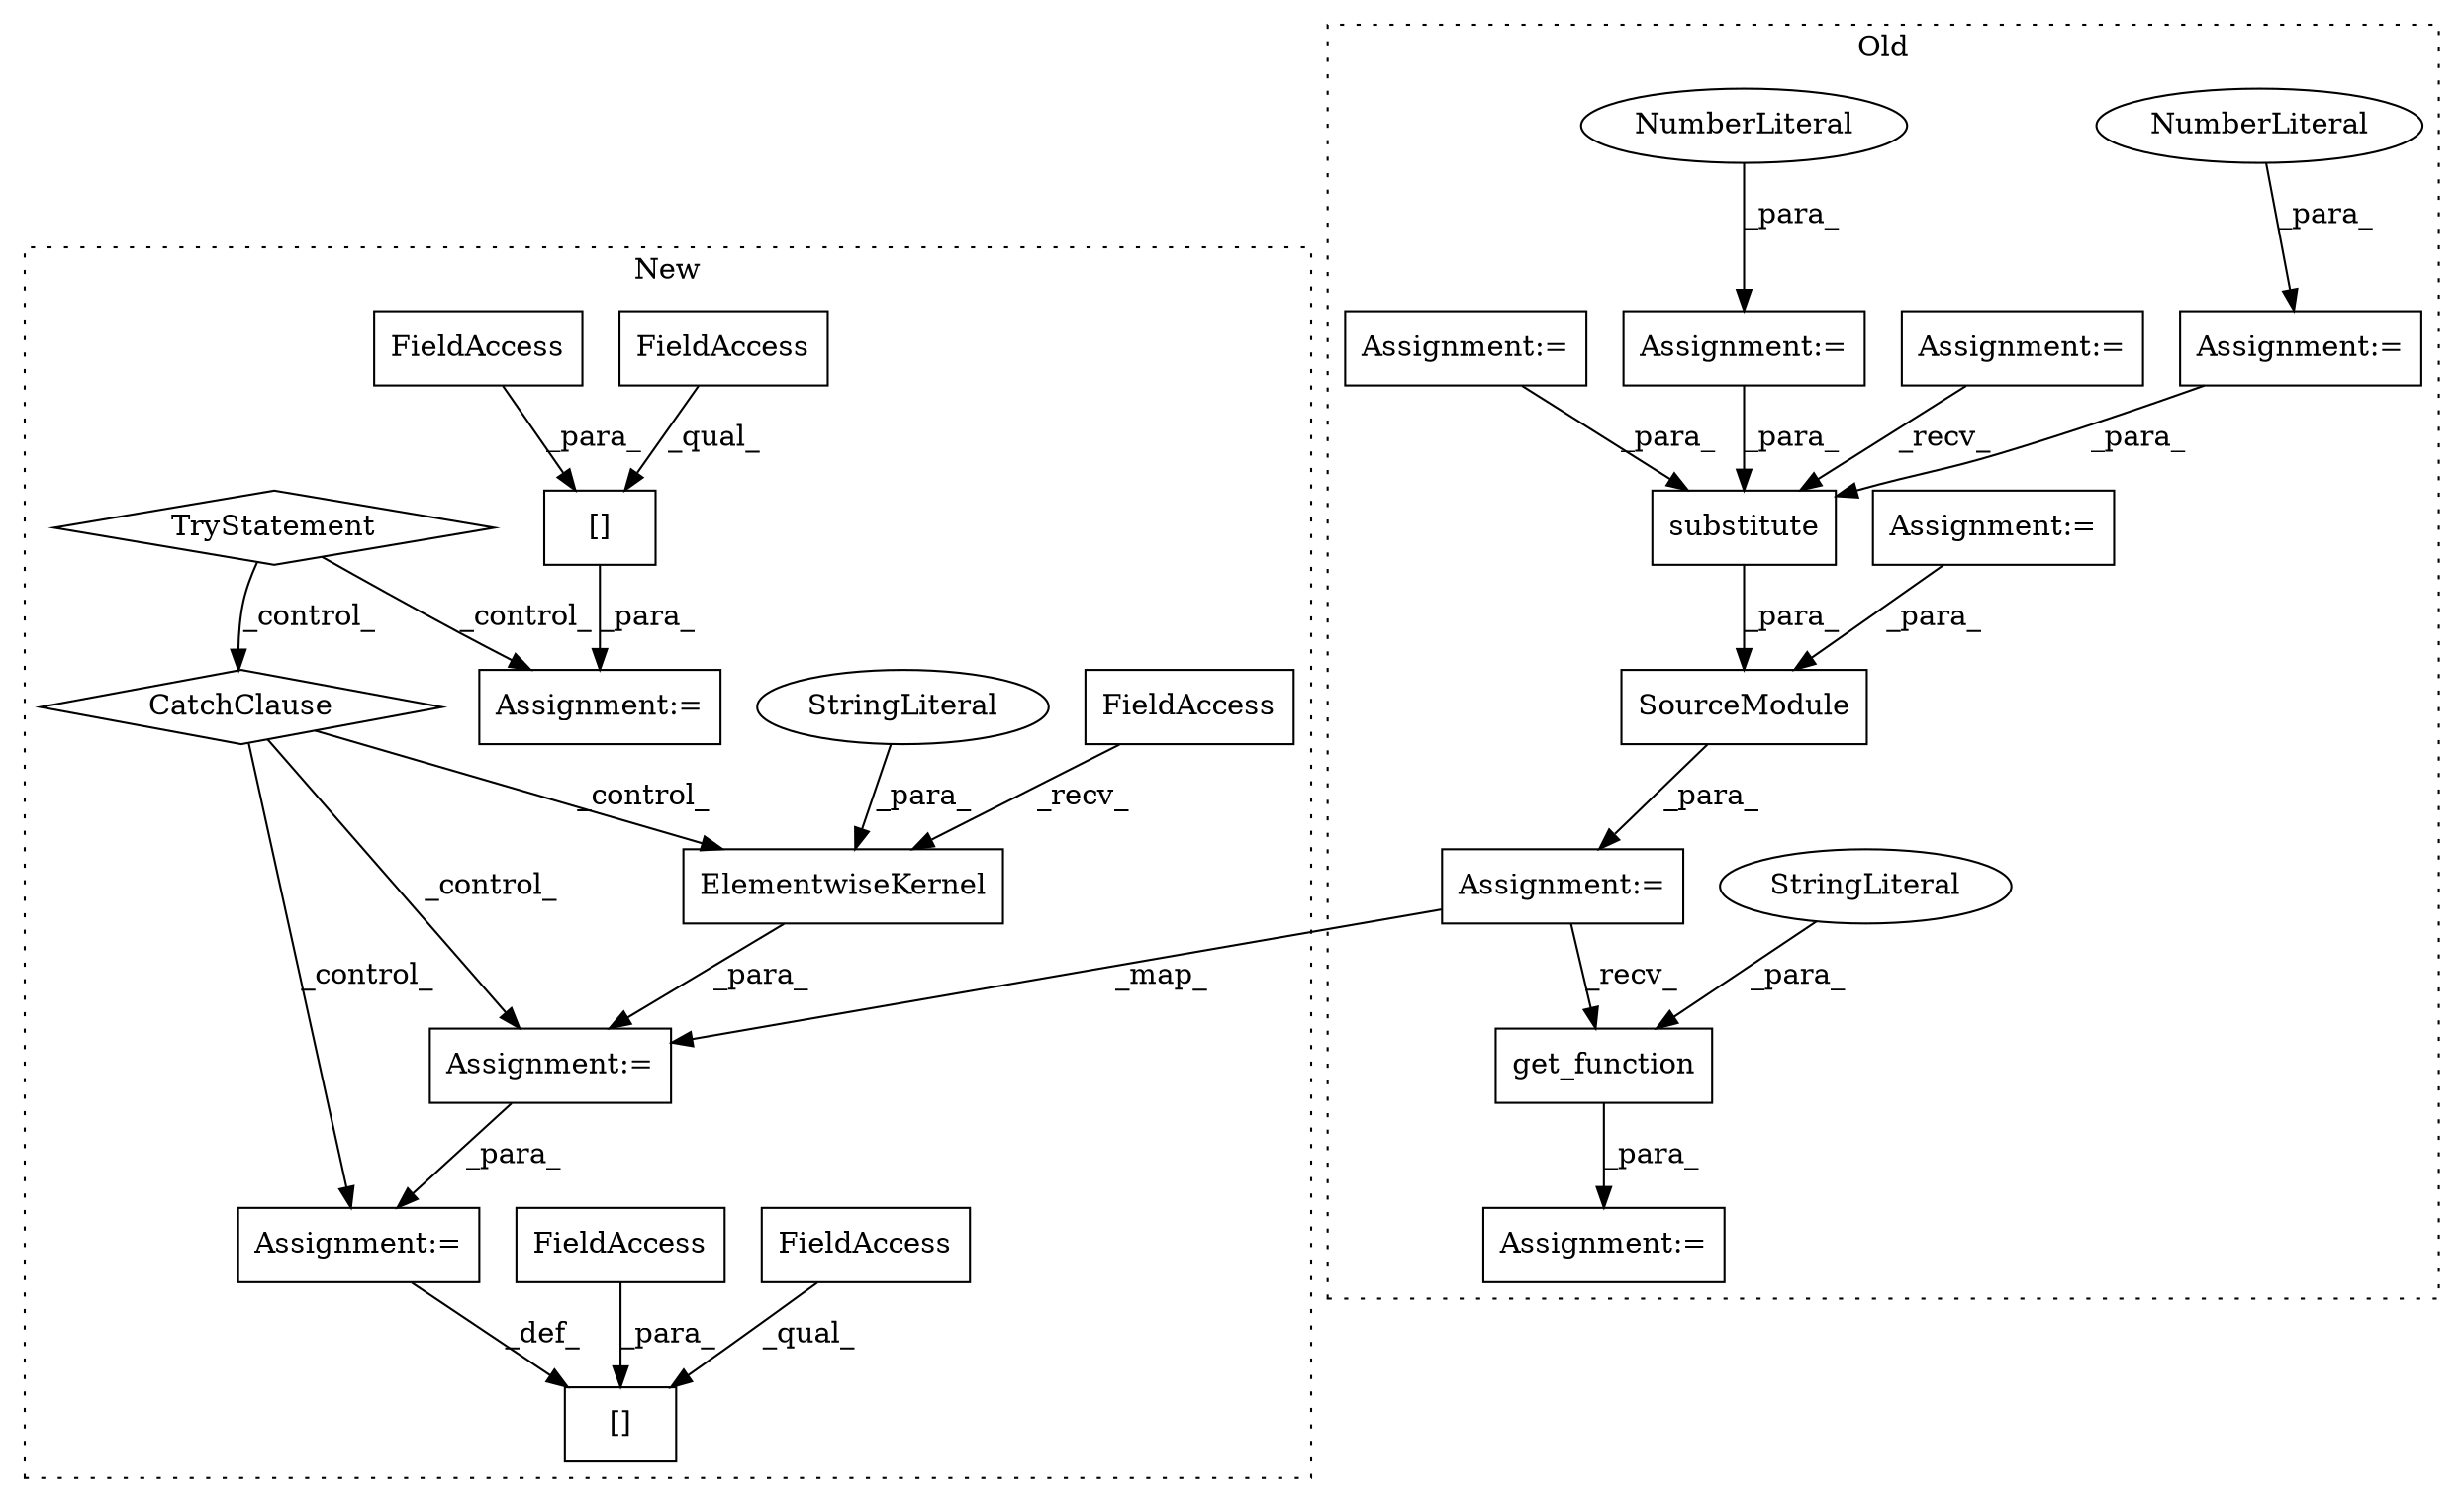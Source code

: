 digraph G {
subgraph cluster0 {
1 [label="substitute" a="32" s="4476,4497" l="11,1" shape="box"];
3 [label="SourceModule" a="32" s="4449,4543" l="13,1" shape="box"];
10 [label="Assignment:=" a="7" s="4172" l="1" shape="box"];
11 [label="NumberLiteral" a="34" s="4173" l="1" shape="ellipse"];
12 [label="Assignment:=" a="7" s="3958" l="13" shape="box"];
13 [label="Assignment:=" a="7" s="4429" l="1" shape="box"];
14 [label="Assignment:=" a="7" s="4097" l="1" shape="box"];
15 [label="NumberLiteral" a="34" s="4098" l="1" shape="ellipse"];
16 [label="Assignment:=" a="7" s="4559" l="1" shape="box"];
21 [label="Assignment:=" a="7" s="3895" l="10" shape="box"];
24 [label="get_function" a="32" s="4569,4594" l="13,1" shape="box"];
25 [label="StringLiteral" a="45" s="4582" l="12" shape="ellipse"];
27 [label="Assignment:=" a="7" s="4448" l="1" shape="box"];
label = "Old";
style="dotted";
}
subgraph cluster1 {
2 [label="[]" a="2" s="2732,2754" l="11,1" shape="box"];
4 [label="FieldAccess" a="22" s="2732" l="10" shape="box"];
5 [label="FieldAccess" a="22" s="2743" l="11" shape="box"];
6 [label="ElementwiseKernel" a="32" s="2631,2723" l="18,1" shape="box"];
7 [label="FieldAccess" a="22" s="2612" l="6" shape="box"];
8 [label="TryStatement" a="54" s="2517" l="4" shape="diamond"];
9 [label="CatchClause" a="12" s="2566,2597" l="11,2" shape="diamond"];
17 [label="Assignment:=" a="7" s="2533" l="1" shape="box"];
18 [label="[]" a="2" s="2534,2556" l="11,1" shape="box"];
19 [label="FieldAccess" a="22" s="2534" l="10" shape="box"];
20 [label="FieldAccess" a="22" s="2545" l="11" shape="box"];
22 [label="StringLiteral" a="45" s="2692" l="31" shape="ellipse"];
23 [label="Assignment:=" a="7" s="2755" l="1" shape="box"];
26 [label="Assignment:=" a="7" s="2611" l="1" shape="box"];
label = "New";
style="dotted";
}
1 -> 3 [label="_para_"];
3 -> 27 [label="_para_"];
4 -> 2 [label="_qual_"];
5 -> 2 [label="_para_"];
6 -> 26 [label="_para_"];
7 -> 6 [label="_recv_"];
8 -> 17 [label="_control_"];
8 -> 9 [label="_control_"];
9 -> 26 [label="_control_"];
9 -> 6 [label="_control_"];
9 -> 23 [label="_control_"];
10 -> 1 [label="_para_"];
11 -> 10 [label="_para_"];
12 -> 1 [label="_recv_"];
13 -> 3 [label="_para_"];
14 -> 1 [label="_para_"];
15 -> 14 [label="_para_"];
18 -> 17 [label="_para_"];
19 -> 18 [label="_qual_"];
20 -> 18 [label="_para_"];
21 -> 1 [label="_para_"];
22 -> 6 [label="_para_"];
23 -> 2 [label="_def_"];
24 -> 16 [label="_para_"];
25 -> 24 [label="_para_"];
26 -> 23 [label="_para_"];
27 -> 24 [label="_recv_"];
27 -> 26 [label="_map_"];
}